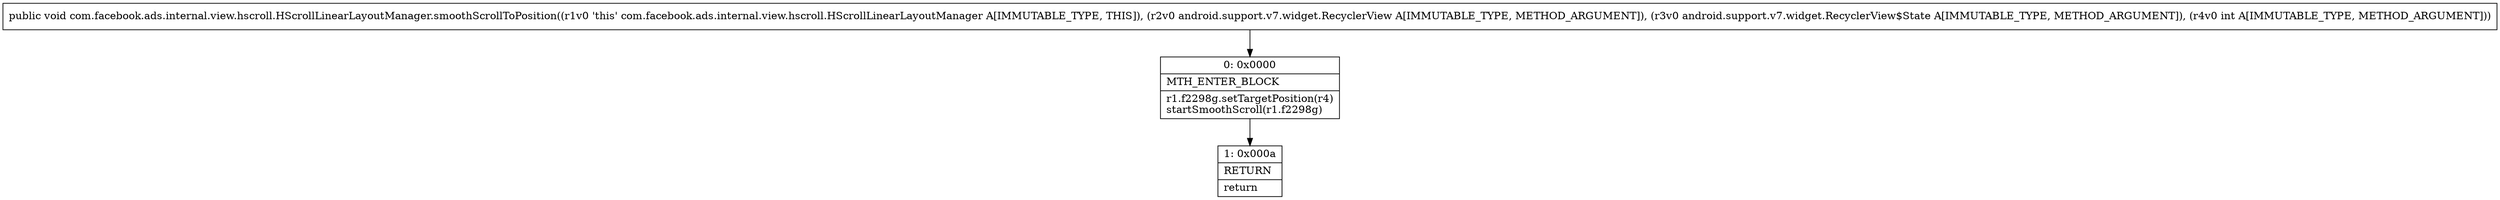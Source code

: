 digraph "CFG forcom.facebook.ads.internal.view.hscroll.HScrollLinearLayoutManager.smoothScrollToPosition(Landroid\/support\/v7\/widget\/RecyclerView;Landroid\/support\/v7\/widget\/RecyclerView$State;I)V" {
Node_0 [shape=record,label="{0\:\ 0x0000|MTH_ENTER_BLOCK\l|r1.f2298g.setTargetPosition(r4)\lstartSmoothScroll(r1.f2298g)\l}"];
Node_1 [shape=record,label="{1\:\ 0x000a|RETURN\l|return\l}"];
MethodNode[shape=record,label="{public void com.facebook.ads.internal.view.hscroll.HScrollLinearLayoutManager.smoothScrollToPosition((r1v0 'this' com.facebook.ads.internal.view.hscroll.HScrollLinearLayoutManager A[IMMUTABLE_TYPE, THIS]), (r2v0 android.support.v7.widget.RecyclerView A[IMMUTABLE_TYPE, METHOD_ARGUMENT]), (r3v0 android.support.v7.widget.RecyclerView$State A[IMMUTABLE_TYPE, METHOD_ARGUMENT]), (r4v0 int A[IMMUTABLE_TYPE, METHOD_ARGUMENT])) }"];
MethodNode -> Node_0;
Node_0 -> Node_1;
}

